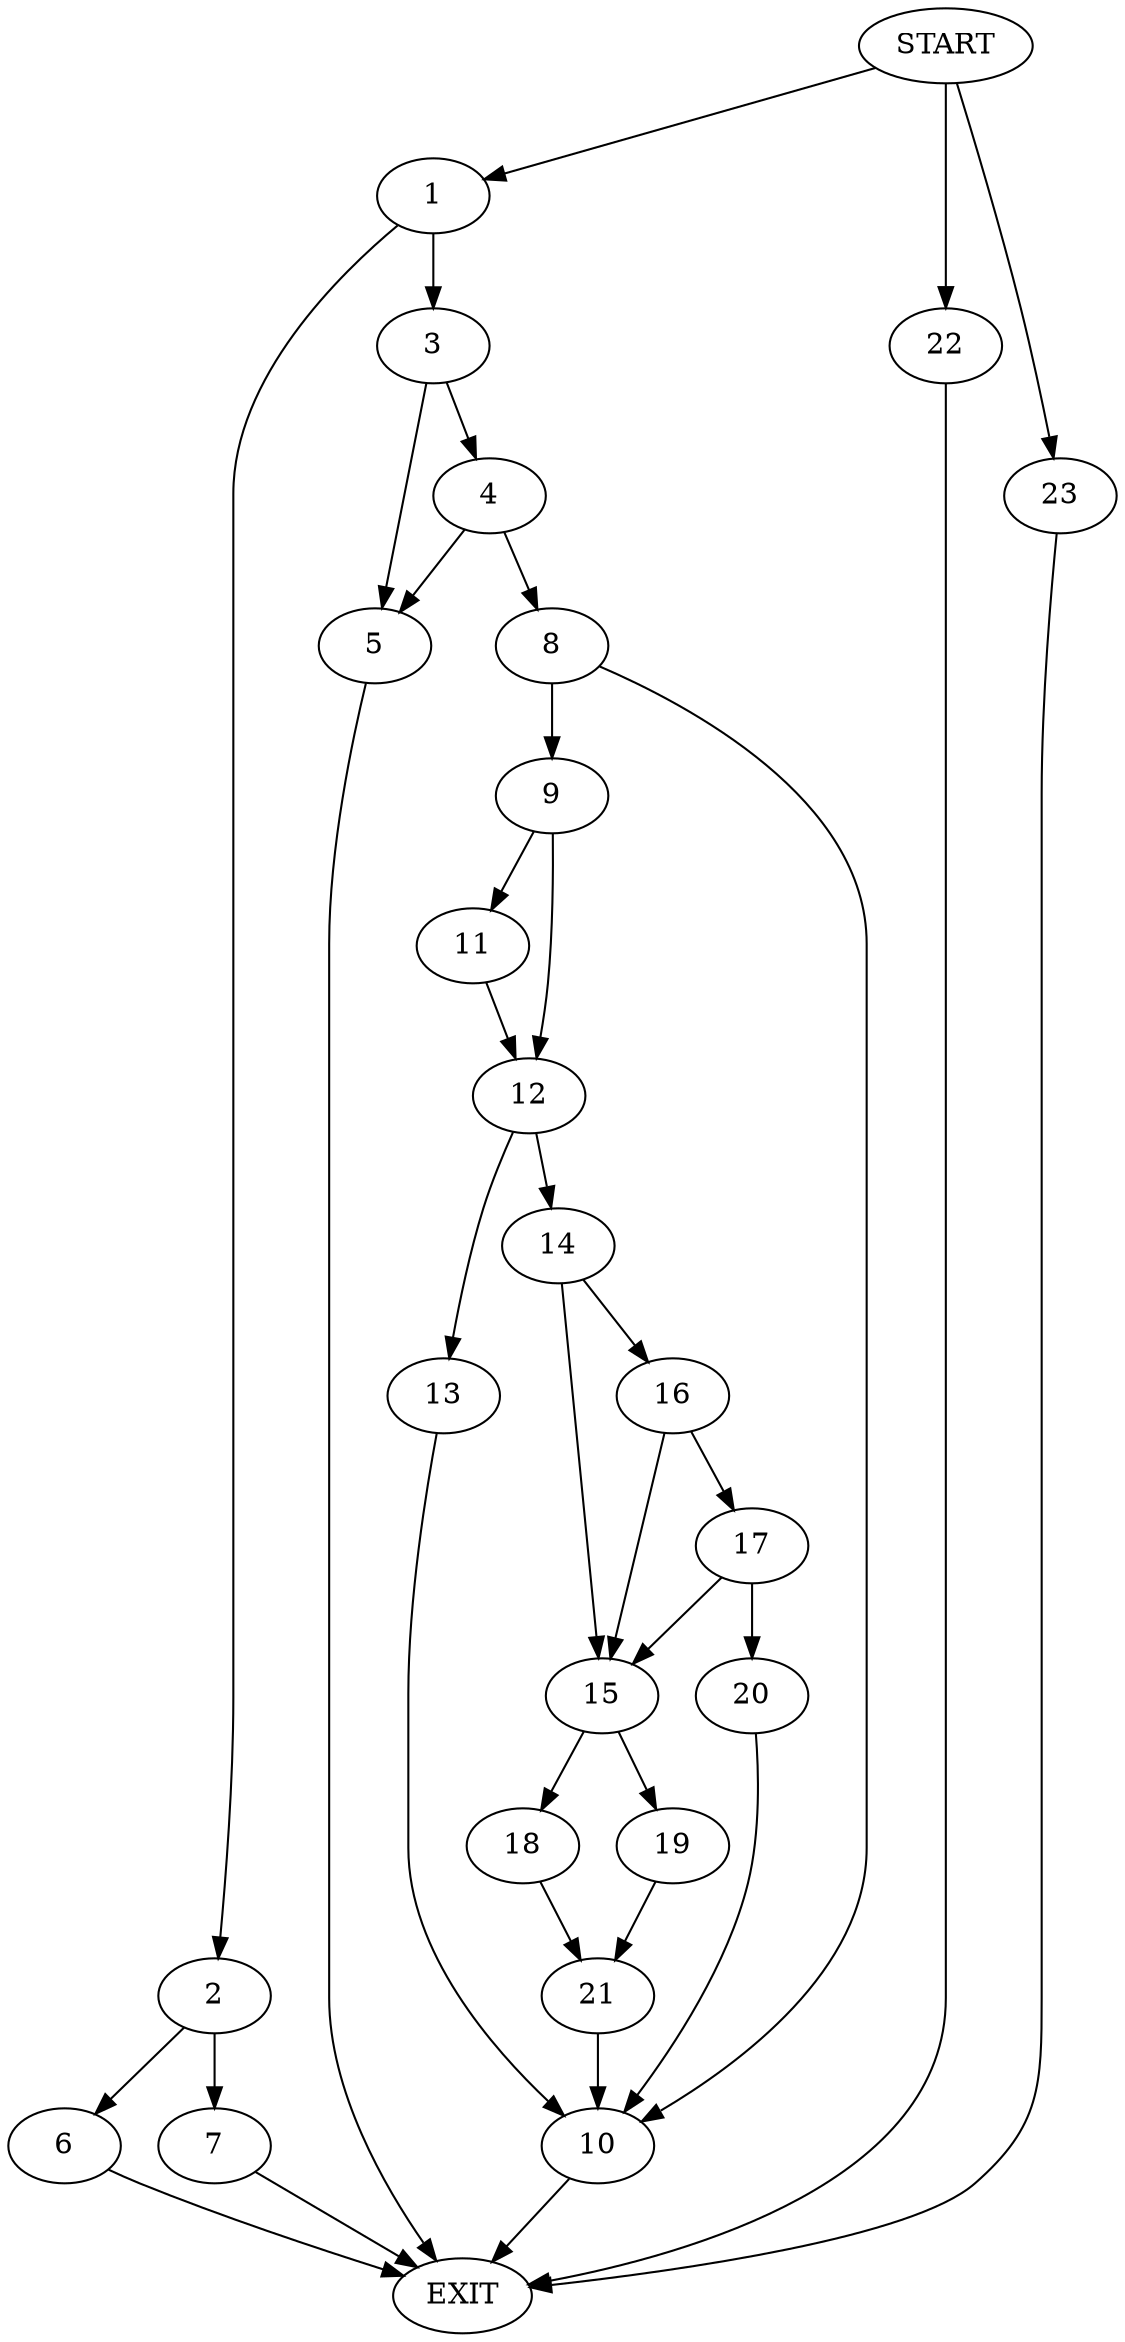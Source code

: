 digraph {
0 [label="START"]
24 [label="EXIT"]
0 -> 1
1 -> 2
1 -> 3
3 -> 4
3 -> 5
2 -> 6
2 -> 7
5 -> 24
4 -> 5
4 -> 8
8 -> 9
8 -> 10
9 -> 11
9 -> 12
10 -> 24
12 -> 13
12 -> 14
11 -> 12
14 -> 15
14 -> 16
13 -> 10
16 -> 15
16 -> 17
15 -> 18
15 -> 19
17 -> 15
17 -> 20
20 -> 10
18 -> 21
19 -> 21
21 -> 10
0 -> 22
22 -> 24
0 -> 23
23 -> 24
6 -> 24
7 -> 24
}
